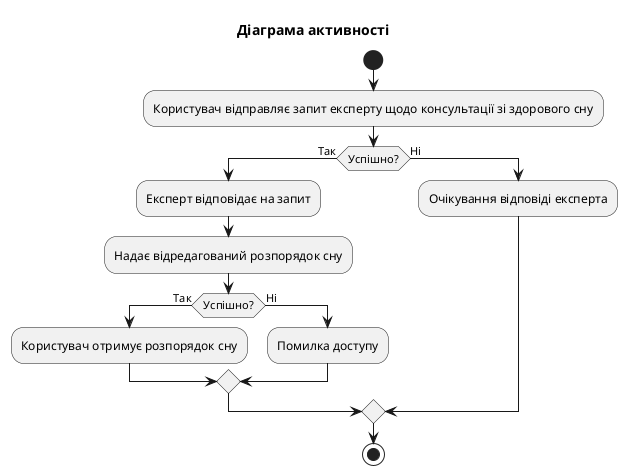@startuml
title Діаграма активності

start
:Користувач відправляє запит експерту щодо консультації зі здорового сну;
if (Успішно?) then (Так)
  :Експерт відповідає на запит;
  :Надає відредагований розпорядок сну;
  if (Успішно?) then (Так)
    :Користувач отримує розпорядок сну;
  else (Ні)
    :Помилка доступу;
  endif
else (Ні)
  :Очікування відповіді експерта;
endif
stop

@enduml
